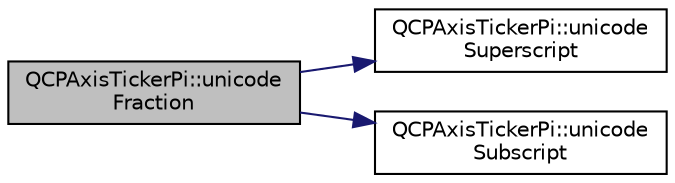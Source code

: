 digraph "QCPAxisTickerPi::unicodeFraction"
{
  edge [fontname="Helvetica",fontsize="10",labelfontname="Helvetica",labelfontsize="10"];
  node [fontname="Helvetica",fontsize="10",shape=record];
  rankdir="LR";
  Node46 [label="QCPAxisTickerPi::unicode\lFraction",height=0.2,width=0.4,color="black", fillcolor="grey75", style="filled", fontcolor="black"];
  Node46 -> Node47 [color="midnightblue",fontsize="10",style="solid",fontname="Helvetica"];
  Node47 [label="QCPAxisTickerPi::unicode\lSuperscript",height=0.2,width=0.4,color="black", fillcolor="white", style="filled",URL="$class_q_c_p_axis_ticker_pi.html#a34798972670b3760d649ccfe0d0ee9a5"];
  Node46 -> Node48 [color="midnightblue",fontsize="10",style="solid",fontname="Helvetica"];
  Node48 [label="QCPAxisTickerPi::unicode\lSubscript",height=0.2,width=0.4,color="black", fillcolor="white", style="filled",URL="$class_q_c_p_axis_ticker_pi.html#a5b3bb340adb888a30a96225e1ca23c7a"];
}
